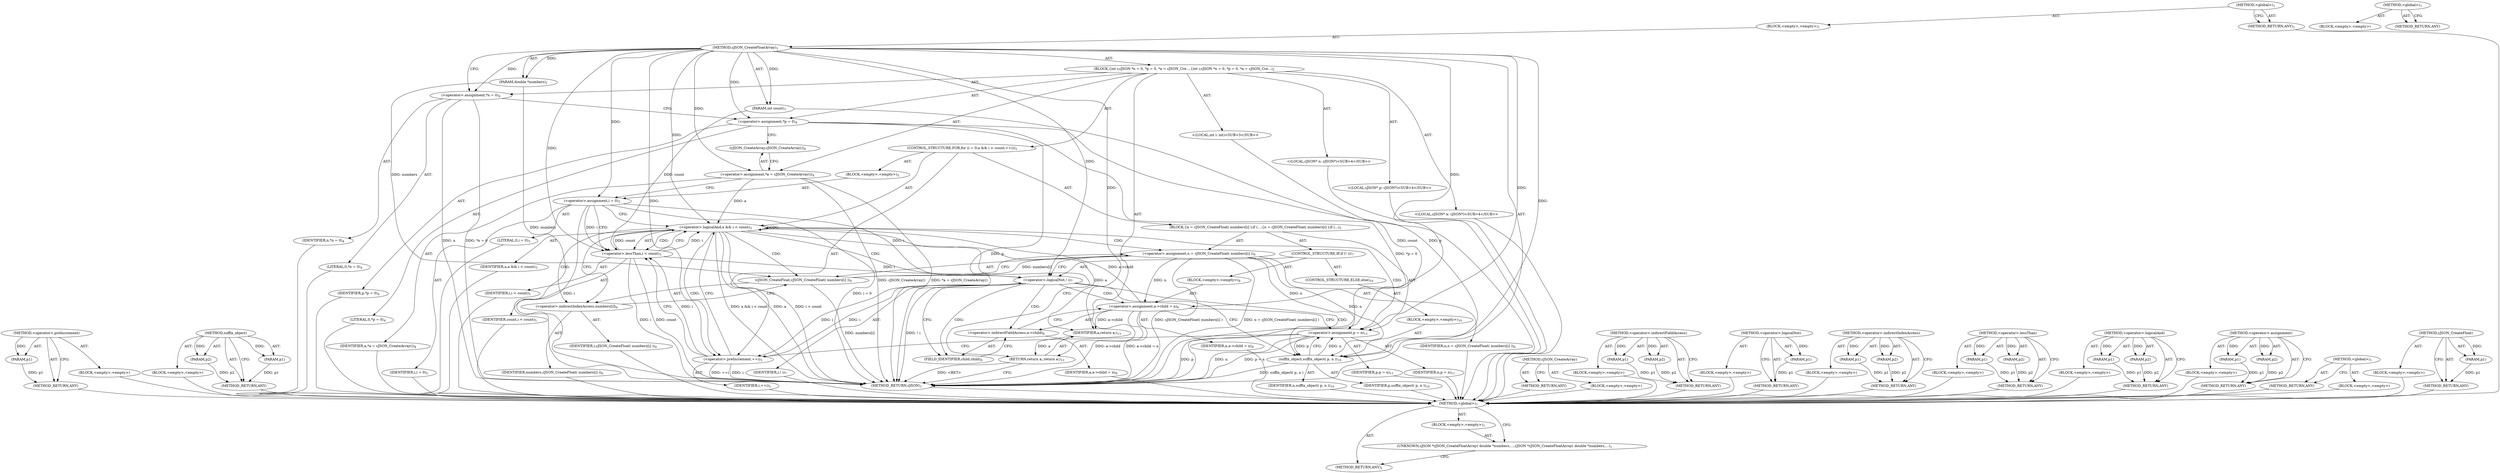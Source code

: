 digraph "&lt;global&gt;" {
vulnerable_104 [label=<(METHOD,&lt;operator&gt;.preIncrement)>];
vulnerable_105 [label=<(PARAM,p1)>];
vulnerable_106 [label=<(BLOCK,&lt;empty&gt;,&lt;empty&gt;)>];
vulnerable_107 [label=<(METHOD_RETURN,ANY)>];
vulnerable_126 [label=<(METHOD,suffix_object)>];
vulnerable_127 [label=<(PARAM,p1)>];
vulnerable_128 [label=<(PARAM,p2)>];
vulnerable_129 [label=<(BLOCK,&lt;empty&gt;,&lt;empty&gt;)>];
vulnerable_130 [label=<(METHOD_RETURN,ANY)>];
vulnerable_6 [label=<(METHOD,&lt;global&gt;)<SUB>1</SUB>>];
vulnerable_7 [label=<(BLOCK,&lt;empty&gt;,&lt;empty&gt;)<SUB>1</SUB>>];
vulnerable_8 [label=<(METHOD,cJSON_CreateFloatArray)<SUB>1</SUB>>];
vulnerable_9 [label=<(PARAM,double *numbers)<SUB>1</SUB>>];
vulnerable_10 [label=<(PARAM,int count)<SUB>1</SUB>>];
vulnerable_11 [label=<(BLOCK,{
	int i;
	cJSON *n = 0, *p = 0, *a = cJSON_Cre...,{
	int i;
	cJSON *n = 0, *p = 0, *a = cJSON_Cre...)<SUB>2</SUB>>];
vulnerable_12 [label="<(LOCAL,int i: int)<SUB>3</SUB>>"];
vulnerable_13 [label="<(LOCAL,cJSON* n: cJSON*)<SUB>4</SUB>>"];
vulnerable_14 [label="<(LOCAL,cJSON* p: cJSON*)<SUB>4</SUB>>"];
vulnerable_15 [label="<(LOCAL,cJSON* a: cJSON*)<SUB>4</SUB>>"];
vulnerable_16 [label=<(&lt;operator&gt;.assignment,*n = 0)<SUB>4</SUB>>];
vulnerable_17 [label=<(IDENTIFIER,n,*n = 0)<SUB>4</SUB>>];
vulnerable_18 [label=<(LITERAL,0,*n = 0)<SUB>4</SUB>>];
vulnerable_19 [label=<(&lt;operator&gt;.assignment,*p = 0)<SUB>4</SUB>>];
vulnerable_20 [label=<(IDENTIFIER,p,*p = 0)<SUB>4</SUB>>];
vulnerable_21 [label=<(LITERAL,0,*p = 0)<SUB>4</SUB>>];
vulnerable_22 [label=<(&lt;operator&gt;.assignment,*a = cJSON_CreateArray())<SUB>4</SUB>>];
vulnerable_23 [label=<(IDENTIFIER,a,*a = cJSON_CreateArray())<SUB>4</SUB>>];
vulnerable_24 [label=<(cJSON_CreateArray,cJSON_CreateArray())<SUB>4</SUB>>];
vulnerable_25 [label=<(CONTROL_STRUCTURE,FOR,for (i = 0;a &amp;&amp; i &lt; count;++i))<SUB>5</SUB>>];
vulnerable_26 [label=<(BLOCK,&lt;empty&gt;,&lt;empty&gt;)<SUB>5</SUB>>];
vulnerable_27 [label=<(&lt;operator&gt;.assignment,i = 0)<SUB>5</SUB>>];
vulnerable_28 [label=<(IDENTIFIER,i,i = 0)<SUB>5</SUB>>];
vulnerable_29 [label=<(LITERAL,0,i = 0)<SUB>5</SUB>>];
vulnerable_30 [label=<(&lt;operator&gt;.logicalAnd,a &amp;&amp; i &lt; count)<SUB>5</SUB>>];
vulnerable_31 [label=<(IDENTIFIER,a,a &amp;&amp; i &lt; count)<SUB>5</SUB>>];
vulnerable_32 [label=<(&lt;operator&gt;.lessThan,i &lt; count)<SUB>5</SUB>>];
vulnerable_33 [label=<(IDENTIFIER,i,i &lt; count)<SUB>5</SUB>>];
vulnerable_34 [label=<(IDENTIFIER,count,i &lt; count)<SUB>5</SUB>>];
vulnerable_35 [label=<(&lt;operator&gt;.preIncrement,++i)<SUB>5</SUB>>];
vulnerable_36 [label=<(IDENTIFIER,i,++i)<SUB>5</SUB>>];
vulnerable_37 [label=<(BLOCK,{
		n = cJSON_CreateFloat( numbers[i] );
		if (...,{
		n = cJSON_CreateFloat( numbers[i] );
		if (...)<SUB>5</SUB>>];
vulnerable_38 [label=<(&lt;operator&gt;.assignment,n = cJSON_CreateFloat( numbers[i] ))<SUB>6</SUB>>];
vulnerable_39 [label=<(IDENTIFIER,n,n = cJSON_CreateFloat( numbers[i] ))<SUB>6</SUB>>];
vulnerable_40 [label=<(cJSON_CreateFloat,cJSON_CreateFloat( numbers[i] ))<SUB>6</SUB>>];
vulnerable_41 [label=<(&lt;operator&gt;.indirectIndexAccess,numbers[i])<SUB>6</SUB>>];
vulnerable_42 [label=<(IDENTIFIER,numbers,cJSON_CreateFloat( numbers[i] ))<SUB>6</SUB>>];
vulnerable_43 [label=<(IDENTIFIER,i,cJSON_CreateFloat( numbers[i] ))<SUB>6</SUB>>];
vulnerable_44 [label=<(CONTROL_STRUCTURE,IF,if (! i))<SUB>7</SUB>>];
vulnerable_45 [label=<(&lt;operator&gt;.logicalNot,! i)<SUB>7</SUB>>];
vulnerable_46 [label=<(IDENTIFIER,i,! i)<SUB>7</SUB>>];
vulnerable_47 [label=<(BLOCK,&lt;empty&gt;,&lt;empty&gt;)<SUB>8</SUB>>];
vulnerable_48 [label=<(&lt;operator&gt;.assignment,a-&gt;child = n)<SUB>8</SUB>>];
vulnerable_49 [label=<(&lt;operator&gt;.indirectFieldAccess,a-&gt;child)<SUB>8</SUB>>];
vulnerable_50 [label=<(IDENTIFIER,a,a-&gt;child = n)<SUB>8</SUB>>];
vulnerable_51 [label=<(FIELD_IDENTIFIER,child,child)<SUB>8</SUB>>];
vulnerable_52 [label=<(IDENTIFIER,n,a-&gt;child = n)<SUB>8</SUB>>];
vulnerable_53 [label=<(CONTROL_STRUCTURE,ELSE,else)<SUB>10</SUB>>];
vulnerable_54 [label=<(BLOCK,&lt;empty&gt;,&lt;empty&gt;)<SUB>10</SUB>>];
vulnerable_55 [label=<(suffix_object,suffix_object( p, n ))<SUB>10</SUB>>];
vulnerable_56 [label=<(IDENTIFIER,p,suffix_object( p, n ))<SUB>10</SUB>>];
vulnerable_57 [label=<(IDENTIFIER,n,suffix_object( p, n ))<SUB>10</SUB>>];
vulnerable_58 [label=<(&lt;operator&gt;.assignment,p = n)<SUB>11</SUB>>];
vulnerable_59 [label=<(IDENTIFIER,p,p = n)<SUB>11</SUB>>];
vulnerable_60 [label=<(IDENTIFIER,n,p = n)<SUB>11</SUB>>];
vulnerable_61 [label=<(RETURN,return a;,return a;)<SUB>13</SUB>>];
vulnerable_62 [label=<(IDENTIFIER,a,return a;)<SUB>13</SUB>>];
vulnerable_63 [label=<(METHOD_RETURN,cJSON)<SUB>1</SUB>>];
vulnerable_65 [label=<(METHOD_RETURN,ANY)<SUB>1</SUB>>];
vulnerable_91 [label=<(METHOD,cJSON_CreateArray)>];
vulnerable_92 [label=<(BLOCK,&lt;empty&gt;,&lt;empty&gt;)>];
vulnerable_93 [label=<(METHOD_RETURN,ANY)>];
vulnerable_121 [label=<(METHOD,&lt;operator&gt;.indirectFieldAccess)>];
vulnerable_122 [label=<(PARAM,p1)>];
vulnerable_123 [label=<(PARAM,p2)>];
vulnerable_124 [label=<(BLOCK,&lt;empty&gt;,&lt;empty&gt;)>];
vulnerable_125 [label=<(METHOD_RETURN,ANY)>];
vulnerable_117 [label=<(METHOD,&lt;operator&gt;.logicalNot)>];
vulnerable_118 [label=<(PARAM,p1)>];
vulnerable_119 [label=<(BLOCK,&lt;empty&gt;,&lt;empty&gt;)>];
vulnerable_120 [label=<(METHOD_RETURN,ANY)>];
vulnerable_112 [label=<(METHOD,&lt;operator&gt;.indirectIndexAccess)>];
vulnerable_113 [label=<(PARAM,p1)>];
vulnerable_114 [label=<(PARAM,p2)>];
vulnerable_115 [label=<(BLOCK,&lt;empty&gt;,&lt;empty&gt;)>];
vulnerable_116 [label=<(METHOD_RETURN,ANY)>];
vulnerable_99 [label=<(METHOD,&lt;operator&gt;.lessThan)>];
vulnerable_100 [label=<(PARAM,p1)>];
vulnerable_101 [label=<(PARAM,p2)>];
vulnerable_102 [label=<(BLOCK,&lt;empty&gt;,&lt;empty&gt;)>];
vulnerable_103 [label=<(METHOD_RETURN,ANY)>];
vulnerable_94 [label=<(METHOD,&lt;operator&gt;.logicalAnd)>];
vulnerable_95 [label=<(PARAM,p1)>];
vulnerable_96 [label=<(PARAM,p2)>];
vulnerable_97 [label=<(BLOCK,&lt;empty&gt;,&lt;empty&gt;)>];
vulnerable_98 [label=<(METHOD_RETURN,ANY)>];
vulnerable_86 [label=<(METHOD,&lt;operator&gt;.assignment)>];
vulnerable_87 [label=<(PARAM,p1)>];
vulnerable_88 [label=<(PARAM,p2)>];
vulnerable_89 [label=<(BLOCK,&lt;empty&gt;,&lt;empty&gt;)>];
vulnerable_90 [label=<(METHOD_RETURN,ANY)>];
vulnerable_80 [label=<(METHOD,&lt;global&gt;)<SUB>1</SUB>>];
vulnerable_81 [label=<(BLOCK,&lt;empty&gt;,&lt;empty&gt;)>];
vulnerable_82 [label=<(METHOD_RETURN,ANY)>];
vulnerable_108 [label=<(METHOD,cJSON_CreateFloat)>];
vulnerable_109 [label=<(PARAM,p1)>];
vulnerable_110 [label=<(BLOCK,&lt;empty&gt;,&lt;empty&gt;)>];
vulnerable_111 [label=<(METHOD_RETURN,ANY)>];
fixed_6 [label=<(METHOD,&lt;global&gt;)<SUB>1</SUB>>];
fixed_7 [label=<(BLOCK,&lt;empty&gt;,&lt;empty&gt;)<SUB>1</SUB>>];
fixed_8 [label=<(UNKNOWN,cJSON *cJSON_CreateFloatArray( double *numbers,...,cJSON *cJSON_CreateFloatArray( double *numbers,...)<SUB>1</SUB>>];
fixed_9 [label=<(METHOD_RETURN,ANY)<SUB>1</SUB>>];
fixed_14 [label=<(METHOD,&lt;global&gt;)<SUB>1</SUB>>];
fixed_15 [label=<(BLOCK,&lt;empty&gt;,&lt;empty&gt;)>];
fixed_16 [label=<(METHOD_RETURN,ANY)>];
vulnerable_104 -> vulnerable_105  [key=0, label="AST: "];
vulnerable_104 -> vulnerable_105  [key=1, label="DDG: "];
vulnerable_104 -> vulnerable_106  [key=0, label="AST: "];
vulnerable_104 -> vulnerable_107  [key=0, label="AST: "];
vulnerable_104 -> vulnerable_107  [key=1, label="CFG: "];
vulnerable_105 -> vulnerable_107  [key=0, label="DDG: p1"];
vulnerable_106 -> fixed_6  [key=0];
vulnerable_107 -> fixed_6  [key=0];
vulnerable_126 -> vulnerable_127  [key=0, label="AST: "];
vulnerable_126 -> vulnerable_127  [key=1, label="DDG: "];
vulnerable_126 -> vulnerable_129  [key=0, label="AST: "];
vulnerable_126 -> vulnerable_128  [key=0, label="AST: "];
vulnerable_126 -> vulnerable_128  [key=1, label="DDG: "];
vulnerable_126 -> vulnerable_130  [key=0, label="AST: "];
vulnerable_126 -> vulnerable_130  [key=1, label="CFG: "];
vulnerable_127 -> vulnerable_130  [key=0, label="DDG: p1"];
vulnerable_128 -> vulnerable_130  [key=0, label="DDG: p2"];
vulnerable_129 -> fixed_6  [key=0];
vulnerable_130 -> fixed_6  [key=0];
vulnerable_6 -> vulnerable_7  [key=0, label="AST: "];
vulnerable_6 -> vulnerable_65  [key=0, label="AST: "];
vulnerable_6 -> vulnerable_65  [key=1, label="CFG: "];
vulnerable_7 -> vulnerable_8  [key=0, label="AST: "];
vulnerable_8 -> vulnerable_9  [key=0, label="AST: "];
vulnerable_8 -> vulnerable_9  [key=1, label="DDG: "];
vulnerable_8 -> vulnerable_10  [key=0, label="AST: "];
vulnerable_8 -> vulnerable_10  [key=1, label="DDG: "];
vulnerable_8 -> vulnerable_11  [key=0, label="AST: "];
vulnerable_8 -> vulnerable_63  [key=0, label="AST: "];
vulnerable_8 -> vulnerable_16  [key=0, label="CFG: "];
vulnerable_8 -> vulnerable_16  [key=1, label="DDG: "];
vulnerable_8 -> vulnerable_19  [key=0, label="DDG: "];
vulnerable_8 -> vulnerable_22  [key=0, label="DDG: "];
vulnerable_8 -> vulnerable_62  [key=0, label="DDG: "];
vulnerable_8 -> vulnerable_27  [key=0, label="DDG: "];
vulnerable_8 -> vulnerable_30  [key=0, label="DDG: "];
vulnerable_8 -> vulnerable_35  [key=0, label="DDG: "];
vulnerable_8 -> vulnerable_58  [key=0, label="DDG: "];
vulnerable_8 -> vulnerable_32  [key=0, label="DDG: "];
vulnerable_8 -> vulnerable_45  [key=0, label="DDG: "];
vulnerable_8 -> vulnerable_48  [key=0, label="DDG: "];
vulnerable_8 -> vulnerable_55  [key=0, label="DDG: "];
vulnerable_9 -> vulnerable_63  [key=0, label="DDG: numbers"];
vulnerable_9 -> vulnerable_40  [key=0, label="DDG: numbers"];
vulnerable_10 -> vulnerable_63  [key=0, label="DDG: count"];
vulnerable_10 -> vulnerable_32  [key=0, label="DDG: count"];
vulnerable_11 -> vulnerable_12  [key=0, label="AST: "];
vulnerable_11 -> vulnerable_13  [key=0, label="AST: "];
vulnerable_11 -> vulnerable_14  [key=0, label="AST: "];
vulnerable_11 -> vulnerable_15  [key=0, label="AST: "];
vulnerable_11 -> vulnerable_16  [key=0, label="AST: "];
vulnerable_11 -> vulnerable_19  [key=0, label="AST: "];
vulnerable_11 -> vulnerable_22  [key=0, label="AST: "];
vulnerable_11 -> vulnerable_25  [key=0, label="AST: "];
vulnerable_11 -> vulnerable_61  [key=0, label="AST: "];
vulnerable_12 -> fixed_6  [key=0];
vulnerable_13 -> fixed_6  [key=0];
vulnerable_14 -> fixed_6  [key=0];
vulnerable_15 -> fixed_6  [key=0];
vulnerable_16 -> vulnerable_17  [key=0, label="AST: "];
vulnerable_16 -> vulnerable_18  [key=0, label="AST: "];
vulnerable_16 -> vulnerable_19  [key=0, label="CFG: "];
vulnerable_16 -> vulnerable_63  [key=0, label="DDG: n"];
vulnerable_16 -> vulnerable_63  [key=1, label="DDG: *n = 0"];
vulnerable_17 -> fixed_6  [key=0];
vulnerable_18 -> fixed_6  [key=0];
vulnerable_19 -> vulnerable_20  [key=0, label="AST: "];
vulnerable_19 -> vulnerable_21  [key=0, label="AST: "];
vulnerable_19 -> vulnerable_24  [key=0, label="CFG: "];
vulnerable_19 -> vulnerable_63  [key=0, label="DDG: p"];
vulnerable_19 -> vulnerable_63  [key=1, label="DDG: *p = 0"];
vulnerable_19 -> vulnerable_55  [key=0, label="DDG: p"];
vulnerable_20 -> fixed_6  [key=0];
vulnerable_21 -> fixed_6  [key=0];
vulnerable_22 -> vulnerable_23  [key=0, label="AST: "];
vulnerable_22 -> vulnerable_24  [key=0, label="AST: "];
vulnerable_22 -> vulnerable_27  [key=0, label="CFG: "];
vulnerable_22 -> vulnerable_63  [key=0, label="DDG: cJSON_CreateArray()"];
vulnerable_22 -> vulnerable_63  [key=1, label="DDG: *a = cJSON_CreateArray()"];
vulnerable_22 -> vulnerable_30  [key=0, label="DDG: a"];
vulnerable_23 -> fixed_6  [key=0];
vulnerable_24 -> vulnerable_22  [key=0, label="CFG: "];
vulnerable_25 -> vulnerable_26  [key=0, label="AST: "];
vulnerable_25 -> vulnerable_30  [key=0, label="AST: "];
vulnerable_25 -> vulnerable_35  [key=0, label="AST: "];
vulnerable_25 -> vulnerable_37  [key=0, label="AST: "];
vulnerable_26 -> vulnerable_27  [key=0, label="AST: "];
vulnerable_27 -> vulnerable_28  [key=0, label="AST: "];
vulnerable_27 -> vulnerable_29  [key=0, label="AST: "];
vulnerable_27 -> vulnerable_30  [key=0, label="CFG: "];
vulnerable_27 -> vulnerable_32  [key=0, label="CFG: "];
vulnerable_27 -> vulnerable_32  [key=1, label="DDG: i"];
vulnerable_27 -> vulnerable_63  [key=0, label="DDG: i"];
vulnerable_27 -> vulnerable_63  [key=1, label="DDG: i = 0"];
vulnerable_27 -> vulnerable_45  [key=0, label="DDG: i"];
vulnerable_28 -> fixed_6  [key=0];
vulnerable_29 -> fixed_6  [key=0];
vulnerable_30 -> vulnerable_31  [key=0, label="AST: "];
vulnerable_30 -> vulnerable_32  [key=0, label="AST: "];
vulnerable_30 -> vulnerable_32  [key=1, label="CDG: "];
vulnerable_30 -> vulnerable_41  [key=0, label="CFG: "];
vulnerable_30 -> vulnerable_41  [key=1, label="CDG: "];
vulnerable_30 -> vulnerable_61  [key=0, label="CFG: "];
vulnerable_30 -> vulnerable_63  [key=0, label="DDG: a"];
vulnerable_30 -> vulnerable_63  [key=1, label="DDG: i &lt; count"];
vulnerable_30 -> vulnerable_63  [key=2, label="DDG: a &amp;&amp; i &lt; count"];
vulnerable_30 -> vulnerable_62  [key=0, label="DDG: a"];
vulnerable_30 -> vulnerable_30  [key=0, label="CDG: "];
vulnerable_30 -> vulnerable_58  [key=0, label="CDG: "];
vulnerable_30 -> vulnerable_38  [key=0, label="CDG: "];
vulnerable_30 -> vulnerable_45  [key=0, label="CDG: "];
vulnerable_30 -> vulnerable_40  [key=0, label="CDG: "];
vulnerable_30 -> vulnerable_35  [key=0, label="CDG: "];
vulnerable_31 -> fixed_6  [key=0];
vulnerable_32 -> vulnerable_33  [key=0, label="AST: "];
vulnerable_32 -> vulnerable_34  [key=0, label="AST: "];
vulnerable_32 -> vulnerable_30  [key=0, label="CFG: "];
vulnerable_32 -> vulnerable_30  [key=1, label="DDG: i"];
vulnerable_32 -> vulnerable_30  [key=2, label="DDG: count"];
vulnerable_32 -> vulnerable_63  [key=0, label="DDG: i"];
vulnerable_32 -> vulnerable_63  [key=1, label="DDG: count"];
vulnerable_32 -> vulnerable_45  [key=0, label="DDG: i"];
vulnerable_33 -> fixed_6  [key=0];
vulnerable_34 -> fixed_6  [key=0];
vulnerable_35 -> vulnerable_36  [key=0, label="AST: "];
vulnerable_35 -> vulnerable_30  [key=0, label="CFG: "];
vulnerable_35 -> vulnerable_32  [key=0, label="CFG: "];
vulnerable_35 -> vulnerable_32  [key=1, label="DDG: i"];
vulnerable_35 -> vulnerable_63  [key=0, label="DDG: i"];
vulnerable_35 -> vulnerable_63  [key=1, label="DDG: ++i"];
vulnerable_35 -> vulnerable_45  [key=0, label="DDG: i"];
vulnerable_36 -> fixed_6  [key=0];
vulnerable_37 -> vulnerable_38  [key=0, label="AST: "];
vulnerable_37 -> vulnerable_44  [key=0, label="AST: "];
vulnerable_37 -> vulnerable_58  [key=0, label="AST: "];
vulnerable_38 -> vulnerable_39  [key=0, label="AST: "];
vulnerable_38 -> vulnerable_40  [key=0, label="AST: "];
vulnerable_38 -> vulnerable_45  [key=0, label="CFG: "];
vulnerable_38 -> vulnerable_63  [key=0, label="DDG: cJSON_CreateFloat( numbers[i] )"];
vulnerable_38 -> vulnerable_63  [key=1, label="DDG: n = cJSON_CreateFloat( numbers[i] )"];
vulnerable_38 -> vulnerable_58  [key=0, label="DDG: n"];
vulnerable_38 -> vulnerable_48  [key=0, label="DDG: n"];
vulnerable_38 -> vulnerable_55  [key=0, label="DDG: n"];
vulnerable_39 -> fixed_6  [key=0];
vulnerable_40 -> vulnerable_41  [key=0, label="AST: "];
vulnerable_40 -> vulnerable_38  [key=0, label="CFG: "];
vulnerable_40 -> vulnerable_38  [key=1, label="DDG: numbers[i]"];
vulnerable_40 -> vulnerable_63  [key=0, label="DDG: numbers[i]"];
vulnerable_41 -> vulnerable_42  [key=0, label="AST: "];
vulnerable_41 -> vulnerable_43  [key=0, label="AST: "];
vulnerable_41 -> vulnerable_40  [key=0, label="CFG: "];
vulnerable_42 -> fixed_6  [key=0];
vulnerable_43 -> fixed_6  [key=0];
vulnerable_44 -> vulnerable_45  [key=0, label="AST: "];
vulnerable_44 -> vulnerable_47  [key=0, label="AST: "];
vulnerable_44 -> vulnerable_53  [key=0, label="AST: "];
vulnerable_45 -> vulnerable_46  [key=0, label="AST: "];
vulnerable_45 -> vulnerable_51  [key=0, label="CFG: "];
vulnerable_45 -> vulnerable_51  [key=1, label="CDG: "];
vulnerable_45 -> vulnerable_55  [key=0, label="CFG: "];
vulnerable_45 -> vulnerable_55  [key=1, label="CDG: "];
vulnerable_45 -> vulnerable_63  [key=0, label="DDG: ! i"];
vulnerable_45 -> vulnerable_35  [key=0, label="DDG: i"];
vulnerable_45 -> vulnerable_48  [key=0, label="CDG: "];
vulnerable_45 -> vulnerable_49  [key=0, label="CDG: "];
vulnerable_46 -> fixed_6  [key=0];
vulnerable_47 -> vulnerable_48  [key=0, label="AST: "];
vulnerable_48 -> vulnerable_49  [key=0, label="AST: "];
vulnerable_48 -> vulnerable_52  [key=0, label="AST: "];
vulnerable_48 -> vulnerable_58  [key=0, label="CFG: "];
vulnerable_48 -> vulnerable_63  [key=0, label="DDG: a-&gt;child"];
vulnerable_48 -> vulnerable_63  [key=1, label="DDG: a-&gt;child = n"];
vulnerable_48 -> vulnerable_62  [key=0, label="DDG: a-&gt;child"];
vulnerable_48 -> vulnerable_30  [key=0, label="DDG: a-&gt;child"];
vulnerable_49 -> vulnerable_50  [key=0, label="AST: "];
vulnerable_49 -> vulnerable_51  [key=0, label="AST: "];
vulnerable_49 -> vulnerable_48  [key=0, label="CFG: "];
vulnerable_50 -> fixed_6  [key=0];
vulnerable_51 -> vulnerable_49  [key=0, label="CFG: "];
vulnerable_52 -> fixed_6  [key=0];
vulnerable_53 -> vulnerable_54  [key=0, label="AST: "];
vulnerable_54 -> vulnerable_55  [key=0, label="AST: "];
vulnerable_55 -> vulnerable_56  [key=0, label="AST: "];
vulnerable_55 -> vulnerable_57  [key=0, label="AST: "];
vulnerable_55 -> vulnerable_58  [key=0, label="CFG: "];
vulnerable_55 -> vulnerable_58  [key=1, label="DDG: n"];
vulnerable_55 -> vulnerable_63  [key=0, label="DDG: suffix_object( p, n )"];
vulnerable_56 -> fixed_6  [key=0];
vulnerable_57 -> fixed_6  [key=0];
vulnerable_58 -> vulnerable_59  [key=0, label="AST: "];
vulnerable_58 -> vulnerable_60  [key=0, label="AST: "];
vulnerable_58 -> vulnerable_35  [key=0, label="CFG: "];
vulnerable_58 -> vulnerable_63  [key=0, label="DDG: p"];
vulnerable_58 -> vulnerable_63  [key=1, label="DDG: n"];
vulnerable_58 -> vulnerable_63  [key=2, label="DDG: p = n"];
vulnerable_58 -> vulnerable_55  [key=0, label="DDG: p"];
vulnerable_59 -> fixed_6  [key=0];
vulnerable_60 -> fixed_6  [key=0];
vulnerable_61 -> vulnerable_62  [key=0, label="AST: "];
vulnerable_61 -> vulnerable_63  [key=0, label="CFG: "];
vulnerable_61 -> vulnerable_63  [key=1, label="DDG: &lt;RET&gt;"];
vulnerable_62 -> vulnerable_61  [key=0, label="DDG: a"];
vulnerable_63 -> fixed_6  [key=0];
vulnerable_65 -> fixed_6  [key=0];
vulnerable_91 -> vulnerable_92  [key=0, label="AST: "];
vulnerable_91 -> vulnerable_93  [key=0, label="AST: "];
vulnerable_91 -> vulnerable_93  [key=1, label="CFG: "];
vulnerable_92 -> fixed_6  [key=0];
vulnerable_93 -> fixed_6  [key=0];
vulnerable_121 -> vulnerable_122  [key=0, label="AST: "];
vulnerable_121 -> vulnerable_122  [key=1, label="DDG: "];
vulnerable_121 -> vulnerable_124  [key=0, label="AST: "];
vulnerable_121 -> vulnerable_123  [key=0, label="AST: "];
vulnerable_121 -> vulnerable_123  [key=1, label="DDG: "];
vulnerable_121 -> vulnerable_125  [key=0, label="AST: "];
vulnerable_121 -> vulnerable_125  [key=1, label="CFG: "];
vulnerable_122 -> vulnerable_125  [key=0, label="DDG: p1"];
vulnerable_123 -> vulnerable_125  [key=0, label="DDG: p2"];
vulnerable_124 -> fixed_6  [key=0];
vulnerable_125 -> fixed_6  [key=0];
vulnerable_117 -> vulnerable_118  [key=0, label="AST: "];
vulnerable_117 -> vulnerable_118  [key=1, label="DDG: "];
vulnerable_117 -> vulnerable_119  [key=0, label="AST: "];
vulnerable_117 -> vulnerable_120  [key=0, label="AST: "];
vulnerable_117 -> vulnerable_120  [key=1, label="CFG: "];
vulnerable_118 -> vulnerable_120  [key=0, label="DDG: p1"];
vulnerable_119 -> fixed_6  [key=0];
vulnerable_120 -> fixed_6  [key=0];
vulnerable_112 -> vulnerable_113  [key=0, label="AST: "];
vulnerable_112 -> vulnerable_113  [key=1, label="DDG: "];
vulnerable_112 -> vulnerable_115  [key=0, label="AST: "];
vulnerable_112 -> vulnerable_114  [key=0, label="AST: "];
vulnerable_112 -> vulnerable_114  [key=1, label="DDG: "];
vulnerable_112 -> vulnerable_116  [key=0, label="AST: "];
vulnerable_112 -> vulnerable_116  [key=1, label="CFG: "];
vulnerable_113 -> vulnerable_116  [key=0, label="DDG: p1"];
vulnerable_114 -> vulnerable_116  [key=0, label="DDG: p2"];
vulnerable_115 -> fixed_6  [key=0];
vulnerable_116 -> fixed_6  [key=0];
vulnerable_99 -> vulnerable_100  [key=0, label="AST: "];
vulnerable_99 -> vulnerable_100  [key=1, label="DDG: "];
vulnerable_99 -> vulnerable_102  [key=0, label="AST: "];
vulnerable_99 -> vulnerable_101  [key=0, label="AST: "];
vulnerable_99 -> vulnerable_101  [key=1, label="DDG: "];
vulnerable_99 -> vulnerable_103  [key=0, label="AST: "];
vulnerable_99 -> vulnerable_103  [key=1, label="CFG: "];
vulnerable_100 -> vulnerable_103  [key=0, label="DDG: p1"];
vulnerable_101 -> vulnerable_103  [key=0, label="DDG: p2"];
vulnerable_102 -> fixed_6  [key=0];
vulnerable_103 -> fixed_6  [key=0];
vulnerable_94 -> vulnerable_95  [key=0, label="AST: "];
vulnerable_94 -> vulnerable_95  [key=1, label="DDG: "];
vulnerable_94 -> vulnerable_97  [key=0, label="AST: "];
vulnerable_94 -> vulnerable_96  [key=0, label="AST: "];
vulnerable_94 -> vulnerable_96  [key=1, label="DDG: "];
vulnerable_94 -> vulnerable_98  [key=0, label="AST: "];
vulnerable_94 -> vulnerable_98  [key=1, label="CFG: "];
vulnerable_95 -> vulnerable_98  [key=0, label="DDG: p1"];
vulnerable_96 -> vulnerable_98  [key=0, label="DDG: p2"];
vulnerable_97 -> fixed_6  [key=0];
vulnerable_98 -> fixed_6  [key=0];
vulnerable_86 -> vulnerable_87  [key=0, label="AST: "];
vulnerable_86 -> vulnerable_87  [key=1, label="DDG: "];
vulnerable_86 -> vulnerable_89  [key=0, label="AST: "];
vulnerable_86 -> vulnerable_88  [key=0, label="AST: "];
vulnerable_86 -> vulnerable_88  [key=1, label="DDG: "];
vulnerable_86 -> vulnerable_90  [key=0, label="AST: "];
vulnerable_86 -> vulnerable_90  [key=1, label="CFG: "];
vulnerable_87 -> vulnerable_90  [key=0, label="DDG: p1"];
vulnerable_88 -> vulnerable_90  [key=0, label="DDG: p2"];
vulnerable_89 -> fixed_6  [key=0];
vulnerable_90 -> fixed_6  [key=0];
vulnerable_80 -> vulnerable_81  [key=0, label="AST: "];
vulnerable_80 -> vulnerable_82  [key=0, label="AST: "];
vulnerable_80 -> vulnerable_82  [key=1, label="CFG: "];
vulnerable_81 -> fixed_6  [key=0];
vulnerable_82 -> fixed_6  [key=0];
vulnerable_108 -> vulnerable_109  [key=0, label="AST: "];
vulnerable_108 -> vulnerable_109  [key=1, label="DDG: "];
vulnerable_108 -> vulnerable_110  [key=0, label="AST: "];
vulnerable_108 -> vulnerable_111  [key=0, label="AST: "];
vulnerable_108 -> vulnerable_111  [key=1, label="CFG: "];
vulnerable_109 -> vulnerable_111  [key=0, label="DDG: p1"];
vulnerable_110 -> fixed_6  [key=0];
vulnerable_111 -> fixed_6  [key=0];
fixed_6 -> fixed_7  [key=0, label="AST: "];
fixed_6 -> fixed_9  [key=0, label="AST: "];
fixed_6 -> fixed_8  [key=0, label="CFG: "];
fixed_7 -> fixed_8  [key=0, label="AST: "];
fixed_8 -> fixed_9  [key=0, label="CFG: "];
fixed_14 -> fixed_15  [key=0, label="AST: "];
fixed_14 -> fixed_16  [key=0, label="AST: "];
fixed_14 -> fixed_16  [key=1, label="CFG: "];
}
